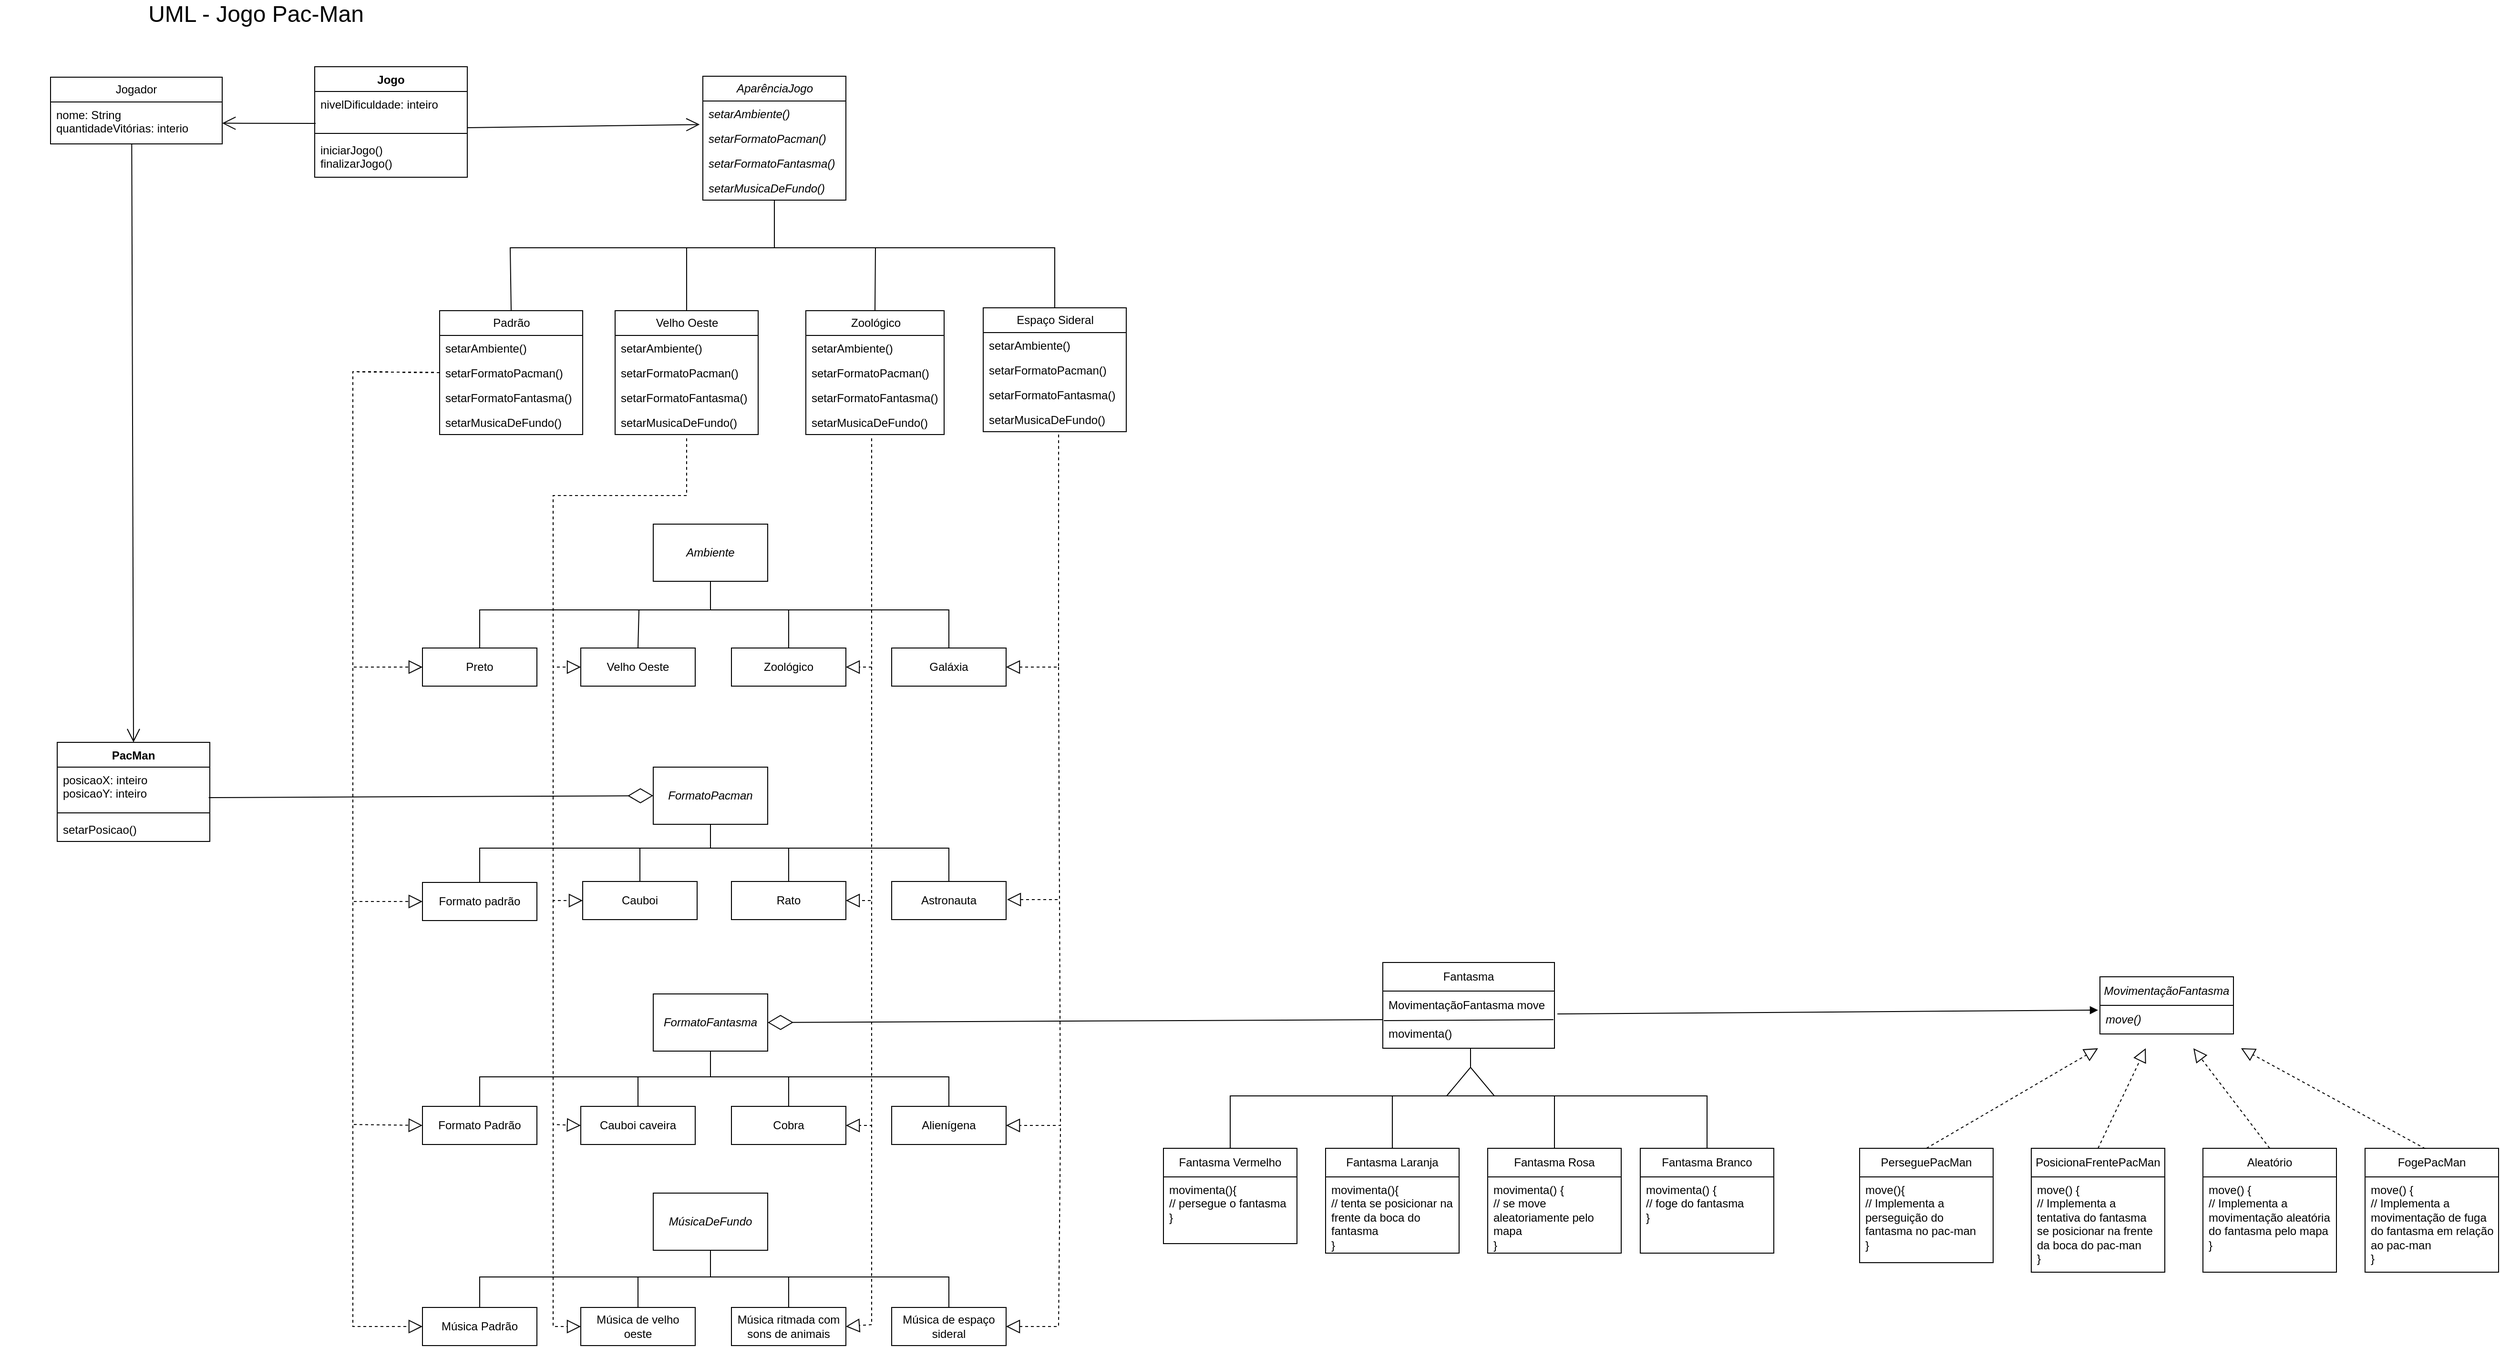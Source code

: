 <mxfile version="21.8.2" type="github">
  <diagram name="Page-1" id="leCUkOZR9ksM7nFm31TO">
    <mxGraphModel dx="4037" dy="1738" grid="1" gridSize="10" guides="1" tooltips="1" connect="1" arrows="1" fold="1" page="1" pageScale="1" pageWidth="850" pageHeight="1100" math="0" shadow="0">
      <root>
        <mxCell id="0" />
        <mxCell id="1" parent="0" />
        <mxCell id="iyJs9-_Ow2WB98Cz37nA-1" value="Fantasma" style="swimlane;fontStyle=0;childLayout=stackLayout;horizontal=1;startSize=30;horizontalStack=0;resizeParent=1;resizeParentMax=0;resizeLast=0;collapsible=1;marginBottom=0;whiteSpace=wrap;html=1;" vertex="1" parent="1">
          <mxGeometry x="1110" y="1150" width="180" height="90" as="geometry" />
        </mxCell>
        <mxCell id="iyJs9-_Ow2WB98Cz37nA-2" value="MovimentaçãoFantasma move" style="text;strokeColor=none;fillColor=none;align=left;verticalAlign=middle;spacingLeft=4;spacingRight=4;overflow=hidden;points=[[0,0.5],[1,0.5]];portConstraint=eastwest;rotatable=0;whiteSpace=wrap;html=1;" vertex="1" parent="iyJs9-_Ow2WB98Cz37nA-1">
          <mxGeometry y="30" width="180" height="30" as="geometry" />
        </mxCell>
        <mxCell id="iyJs9-_Ow2WB98Cz37nA-3" value="movimenta()" style="text;strokeColor=none;fillColor=none;align=left;verticalAlign=middle;spacingLeft=4;spacingRight=4;overflow=hidden;points=[[0,0.5],[1,0.5]];portConstraint=eastwest;rotatable=0;whiteSpace=wrap;html=1;" vertex="1" parent="iyJs9-_Ow2WB98Cz37nA-1">
          <mxGeometry y="60" width="180" height="30" as="geometry" />
        </mxCell>
        <mxCell id="iyJs9-_Ow2WB98Cz37nA-193" value="" style="endArrow=none;html=1;rounded=0;exitX=0.006;exitY=1.033;exitDx=0;exitDy=0;exitPerimeter=0;entryX=0.994;entryY=0;entryDx=0;entryDy=0;entryPerimeter=0;" edge="1" parent="iyJs9-_Ow2WB98Cz37nA-1" source="iyJs9-_Ow2WB98Cz37nA-2" target="iyJs9-_Ow2WB98Cz37nA-3">
          <mxGeometry relative="1" as="geometry">
            <mxPoint x="29" y="60" as="sourcePoint" />
            <mxPoint x="170" y="60" as="targetPoint" />
          </mxGeometry>
        </mxCell>
        <mxCell id="iyJs9-_Ow2WB98Cz37nA-5" value="Fantasma Vermelho" style="swimlane;fontStyle=0;childLayout=stackLayout;horizontal=1;startSize=30;horizontalStack=0;resizeParent=1;resizeParentMax=0;resizeLast=0;collapsible=1;marginBottom=0;whiteSpace=wrap;html=1;align=center;" vertex="1" parent="1">
          <mxGeometry x="880" y="1345" width="140" height="100" as="geometry" />
        </mxCell>
        <mxCell id="iyJs9-_Ow2WB98Cz37nA-6" value="movimenta(){&lt;br&gt;// persegue o fantasma&lt;br&gt;}" style="text;strokeColor=none;fillColor=none;align=left;verticalAlign=top;spacingLeft=4;spacingRight=4;overflow=hidden;points=[[0,0.5],[1,0.5]];portConstraint=eastwest;rotatable=0;whiteSpace=wrap;html=1;" vertex="1" parent="iyJs9-_Ow2WB98Cz37nA-5">
          <mxGeometry y="30" width="140" height="70" as="geometry" />
        </mxCell>
        <mxCell id="iyJs9-_Ow2WB98Cz37nA-9" value="Fantasma Laranja" style="swimlane;fontStyle=0;childLayout=stackLayout;horizontal=1;startSize=30;horizontalStack=0;resizeParent=1;resizeParentMax=0;resizeLast=0;collapsible=1;marginBottom=0;whiteSpace=wrap;html=1;" vertex="1" parent="1">
          <mxGeometry x="1050" y="1345" width="140" height="110" as="geometry" />
        </mxCell>
        <mxCell id="iyJs9-_Ow2WB98Cz37nA-10" value="movimenta(){&lt;br&gt;// tenta se posicionar na frente da boca do fantasma&lt;br&gt;}" style="text;strokeColor=none;fillColor=none;align=left;verticalAlign=top;spacingLeft=4;spacingRight=4;overflow=hidden;points=[[0,0.5],[1,0.5]];portConstraint=eastwest;rotatable=0;whiteSpace=wrap;html=1;" vertex="1" parent="iyJs9-_Ow2WB98Cz37nA-9">
          <mxGeometry y="30" width="140" height="80" as="geometry" />
        </mxCell>
        <mxCell id="iyJs9-_Ow2WB98Cz37nA-13" value="Fantasma Rosa" style="swimlane;fontStyle=0;childLayout=stackLayout;horizontal=1;startSize=30;horizontalStack=0;resizeParent=1;resizeParentMax=0;resizeLast=0;collapsible=1;marginBottom=0;whiteSpace=wrap;html=1;" vertex="1" parent="1">
          <mxGeometry x="1220" y="1345" width="140" height="110" as="geometry" />
        </mxCell>
        <mxCell id="iyJs9-_Ow2WB98Cz37nA-14" value="movimenta() {&lt;br&gt;// se move aleatoriamente pelo mapa&lt;br&gt;}" style="text;strokeColor=none;fillColor=none;align=left;verticalAlign=top;spacingLeft=4;spacingRight=4;overflow=hidden;points=[[0,0.5],[1,0.5]];portConstraint=eastwest;rotatable=0;whiteSpace=wrap;html=1;" vertex="1" parent="iyJs9-_Ow2WB98Cz37nA-13">
          <mxGeometry y="30" width="140" height="80" as="geometry" />
        </mxCell>
        <mxCell id="iyJs9-_Ow2WB98Cz37nA-17" value="Fantasma Branco" style="swimlane;fontStyle=0;childLayout=stackLayout;horizontal=1;startSize=30;horizontalStack=0;resizeParent=1;resizeParentMax=0;resizeLast=0;collapsible=1;marginBottom=0;whiteSpace=wrap;html=1;" vertex="1" parent="1">
          <mxGeometry x="1380" y="1345" width="140" height="110" as="geometry" />
        </mxCell>
        <mxCell id="iyJs9-_Ow2WB98Cz37nA-18" value="movimenta() {&lt;br&gt;// foge do fantasma&lt;br&gt;}" style="text;strokeColor=none;fillColor=none;align=left;verticalAlign=top;spacingLeft=4;spacingRight=4;overflow=hidden;points=[[0,0.5],[1,0.5]];portConstraint=eastwest;rotatable=0;whiteSpace=wrap;html=1;" vertex="1" parent="iyJs9-_Ow2WB98Cz37nA-17">
          <mxGeometry y="30" width="140" height="80" as="geometry" />
        </mxCell>
        <mxCell id="iyJs9-_Ow2WB98Cz37nA-21" value="&lt;i&gt;MovimentaçãoFantasma&lt;/i&gt;" style="swimlane;fontStyle=0;childLayout=stackLayout;horizontal=1;startSize=30;horizontalStack=0;resizeParent=1;resizeParentMax=0;resizeLast=0;collapsible=1;marginBottom=0;whiteSpace=wrap;html=1;" vertex="1" parent="1">
          <mxGeometry x="1862" y="1165" width="140" height="60" as="geometry" />
        </mxCell>
        <mxCell id="iyJs9-_Ow2WB98Cz37nA-22" value="&lt;i&gt;move()&lt;/i&gt;" style="text;strokeColor=none;fillColor=none;align=left;verticalAlign=middle;spacingLeft=4;spacingRight=4;overflow=hidden;points=[[0,0.5],[1,0.5]];portConstraint=eastwest;rotatable=0;whiteSpace=wrap;html=1;" vertex="1" parent="iyJs9-_Ow2WB98Cz37nA-21">
          <mxGeometry y="30" width="140" height="30" as="geometry" />
        </mxCell>
        <mxCell id="iyJs9-_Ow2WB98Cz37nA-25" value="PerseguePacMan" style="swimlane;fontStyle=0;childLayout=stackLayout;horizontal=1;startSize=30;horizontalStack=0;resizeParent=1;resizeParentMax=0;resizeLast=0;collapsible=1;marginBottom=0;whiteSpace=wrap;html=1;" vertex="1" parent="1">
          <mxGeometry x="1610" y="1345" width="140" height="120" as="geometry" />
        </mxCell>
        <mxCell id="iyJs9-_Ow2WB98Cz37nA-26" value="move(){&lt;br&gt;// Implementa a perseguição do fantasma no pac-man&lt;br&gt;}" style="text;strokeColor=none;fillColor=none;align=left;verticalAlign=top;spacingLeft=4;spacingRight=4;overflow=hidden;points=[[0,0.5],[1,0.5]];portConstraint=eastwest;rotatable=0;whiteSpace=wrap;html=1;" vertex="1" parent="iyJs9-_Ow2WB98Cz37nA-25">
          <mxGeometry y="30" width="140" height="90" as="geometry" />
        </mxCell>
        <mxCell id="iyJs9-_Ow2WB98Cz37nA-29" value="PosicionaFrentePacMan" style="swimlane;fontStyle=0;childLayout=stackLayout;horizontal=1;startSize=30;horizontalStack=0;resizeParent=1;resizeParentMax=0;resizeLast=0;collapsible=1;marginBottom=0;whiteSpace=wrap;html=1;" vertex="1" parent="1">
          <mxGeometry x="1790" y="1345" width="140" height="130" as="geometry" />
        </mxCell>
        <mxCell id="iyJs9-_Ow2WB98Cz37nA-30" value="move() {&lt;br&gt;// Implementa a tentativa do fantasma se posicionar na frente da boca do pac-man&lt;br&gt;}" style="text;strokeColor=none;fillColor=none;align=left;verticalAlign=top;spacingLeft=4;spacingRight=4;overflow=hidden;points=[[0,0.5],[1,0.5]];portConstraint=eastwest;rotatable=0;whiteSpace=wrap;html=1;" vertex="1" parent="iyJs9-_Ow2WB98Cz37nA-29">
          <mxGeometry y="30" width="140" height="100" as="geometry" />
        </mxCell>
        <mxCell id="iyJs9-_Ow2WB98Cz37nA-33" value="Aleatório" style="swimlane;fontStyle=0;childLayout=stackLayout;horizontal=1;startSize=30;horizontalStack=0;resizeParent=1;resizeParentMax=0;resizeLast=0;collapsible=1;marginBottom=0;whiteSpace=wrap;html=1;" vertex="1" parent="1">
          <mxGeometry x="1970" y="1345" width="140" height="130" as="geometry" />
        </mxCell>
        <mxCell id="iyJs9-_Ow2WB98Cz37nA-34" value="move() {&lt;br&gt;// Implementa a movimentação aleatória do fantasma pelo mapa&lt;br&gt;}" style="text;strokeColor=none;fillColor=none;align=left;verticalAlign=top;spacingLeft=4;spacingRight=4;overflow=hidden;points=[[0,0.5],[1,0.5]];portConstraint=eastwest;rotatable=0;whiteSpace=wrap;html=1;" vertex="1" parent="iyJs9-_Ow2WB98Cz37nA-33">
          <mxGeometry y="30" width="140" height="100" as="geometry" />
        </mxCell>
        <mxCell id="iyJs9-_Ow2WB98Cz37nA-37" value="FogePacMan" style="swimlane;fontStyle=0;childLayout=stackLayout;horizontal=1;startSize=30;horizontalStack=0;resizeParent=1;resizeParentMax=0;resizeLast=0;collapsible=1;marginBottom=0;whiteSpace=wrap;html=1;" vertex="1" parent="1">
          <mxGeometry x="2140" y="1345" width="140" height="130" as="geometry" />
        </mxCell>
        <mxCell id="iyJs9-_Ow2WB98Cz37nA-38" value="move() {&lt;br&gt;// Implementa a movimentação de fuga do fantasma em relação ao pac-man&lt;br&gt;}" style="text;strokeColor=none;fillColor=none;align=left;verticalAlign=top;spacingLeft=4;spacingRight=4;overflow=hidden;points=[[0,0.5],[1,0.5]];portConstraint=eastwest;rotatable=0;whiteSpace=wrap;html=1;" vertex="1" parent="iyJs9-_Ow2WB98Cz37nA-37">
          <mxGeometry y="30" width="140" height="100" as="geometry" />
        </mxCell>
        <mxCell id="iyJs9-_Ow2WB98Cz37nA-55" value="" style="html=1;verticalAlign=bottom;endArrow=block;curved=0;rounded=0;exitX=1.017;exitY=0.8;exitDx=0;exitDy=0;entryX=0;entryY=0.5;entryDx=0;entryDy=0;exitPerimeter=0;" edge="1" parent="1" source="iyJs9-_Ow2WB98Cz37nA-2">
          <mxGeometry width="80" relative="1" as="geometry">
            <mxPoint x="1260" y="1200" as="sourcePoint" />
            <mxPoint x="1860" y="1200" as="targetPoint" />
          </mxGeometry>
        </mxCell>
        <mxCell id="iyJs9-_Ow2WB98Cz37nA-85" value="&lt;i&gt;AparênciaJogo&lt;/i&gt;" style="swimlane;fontStyle=0;childLayout=stackLayout;horizontal=1;startSize=26;fillColor=none;horizontalStack=0;resizeParent=1;resizeParentMax=0;resizeLast=0;collapsible=1;marginBottom=0;html=1;" vertex="1" parent="1">
          <mxGeometry x="397" y="220" width="150" height="130" as="geometry" />
        </mxCell>
        <mxCell id="iyJs9-_Ow2WB98Cz37nA-142" value="&lt;i&gt;setarAmbiente()&lt;/i&gt;" style="text;strokeColor=none;fillColor=none;align=left;verticalAlign=top;spacingLeft=4;spacingRight=4;overflow=hidden;rotatable=0;points=[[0,0.5],[1,0.5]];portConstraint=eastwest;whiteSpace=wrap;html=1;" vertex="1" parent="iyJs9-_Ow2WB98Cz37nA-85">
          <mxGeometry y="26" width="150" height="26" as="geometry" />
        </mxCell>
        <mxCell id="iyJs9-_Ow2WB98Cz37nA-143" value="&lt;i&gt;setarFormatoPacman()&lt;/i&gt;" style="text;strokeColor=none;fillColor=none;align=left;verticalAlign=top;spacingLeft=4;spacingRight=4;overflow=hidden;rotatable=0;points=[[0,0.5],[1,0.5]];portConstraint=eastwest;whiteSpace=wrap;html=1;" vertex="1" parent="iyJs9-_Ow2WB98Cz37nA-85">
          <mxGeometry y="52" width="150" height="26" as="geometry" />
        </mxCell>
        <mxCell id="iyJs9-_Ow2WB98Cz37nA-144" value="&lt;i&gt;setarFormatoFantasma()&lt;/i&gt;" style="text;strokeColor=none;fillColor=none;align=left;verticalAlign=top;spacingLeft=4;spacingRight=4;overflow=hidden;rotatable=0;points=[[0,0.5],[1,0.5]];portConstraint=eastwest;whiteSpace=wrap;html=1;" vertex="1" parent="iyJs9-_Ow2WB98Cz37nA-85">
          <mxGeometry y="78" width="150" height="26" as="geometry" />
        </mxCell>
        <mxCell id="iyJs9-_Ow2WB98Cz37nA-145" value="&lt;i&gt;setarMusicaDeFundo()&lt;/i&gt;" style="text;strokeColor=none;fillColor=none;align=left;verticalAlign=top;spacingLeft=4;spacingRight=4;overflow=hidden;rotatable=0;points=[[0,0.5],[1,0.5]];portConstraint=eastwest;whiteSpace=wrap;html=1;" vertex="1" parent="iyJs9-_Ow2WB98Cz37nA-85">
          <mxGeometry y="104" width="150" height="26" as="geometry" />
        </mxCell>
        <mxCell id="iyJs9-_Ow2WB98Cz37nA-89" value="Velho Oeste" style="swimlane;fontStyle=0;childLayout=stackLayout;horizontal=1;startSize=26;fillColor=none;horizontalStack=0;resizeParent=1;resizeParentMax=0;resizeLast=0;collapsible=1;marginBottom=0;html=1;" vertex="1" parent="1">
          <mxGeometry x="305" y="466" width="150" height="130" as="geometry" />
        </mxCell>
        <mxCell id="iyJs9-_Ow2WB98Cz37nA-130" value="setarAmbiente()" style="text;strokeColor=none;fillColor=none;align=left;verticalAlign=top;spacingLeft=4;spacingRight=4;overflow=hidden;rotatable=0;points=[[0,0.5],[1,0.5]];portConstraint=eastwest;whiteSpace=wrap;html=1;" vertex="1" parent="iyJs9-_Ow2WB98Cz37nA-89">
          <mxGeometry y="26" width="150" height="26" as="geometry" />
        </mxCell>
        <mxCell id="iyJs9-_Ow2WB98Cz37nA-131" value="setarFormatoPacman()" style="text;strokeColor=none;fillColor=none;align=left;verticalAlign=top;spacingLeft=4;spacingRight=4;overflow=hidden;rotatable=0;points=[[0,0.5],[1,0.5]];portConstraint=eastwest;whiteSpace=wrap;html=1;" vertex="1" parent="iyJs9-_Ow2WB98Cz37nA-89">
          <mxGeometry y="52" width="150" height="26" as="geometry" />
        </mxCell>
        <mxCell id="iyJs9-_Ow2WB98Cz37nA-132" value="setarFormatoFantasma()" style="text;strokeColor=none;fillColor=none;align=left;verticalAlign=top;spacingLeft=4;spacingRight=4;overflow=hidden;rotatable=0;points=[[0,0.5],[1,0.5]];portConstraint=eastwest;whiteSpace=wrap;html=1;" vertex="1" parent="iyJs9-_Ow2WB98Cz37nA-89">
          <mxGeometry y="78" width="150" height="26" as="geometry" />
        </mxCell>
        <mxCell id="iyJs9-_Ow2WB98Cz37nA-133" value="setarMusicaDeFundo()" style="text;strokeColor=none;fillColor=none;align=left;verticalAlign=top;spacingLeft=4;spacingRight=4;overflow=hidden;rotatable=0;points=[[0,0.5],[1,0.5]];portConstraint=eastwest;whiteSpace=wrap;html=1;" vertex="1" parent="iyJs9-_Ow2WB98Cz37nA-89">
          <mxGeometry y="104" width="150" height="26" as="geometry" />
        </mxCell>
        <mxCell id="iyJs9-_Ow2WB98Cz37nA-93" value="Zoológico" style="swimlane;fontStyle=0;childLayout=stackLayout;horizontal=1;startSize=26;fillColor=none;horizontalStack=0;resizeParent=1;resizeParentMax=0;resizeLast=0;collapsible=1;marginBottom=0;html=1;" vertex="1" parent="1">
          <mxGeometry x="505" y="466" width="145" height="130" as="geometry" />
        </mxCell>
        <mxCell id="iyJs9-_Ow2WB98Cz37nA-134" value="setarAmbiente()" style="text;strokeColor=none;fillColor=none;align=left;verticalAlign=top;spacingLeft=4;spacingRight=4;overflow=hidden;rotatable=0;points=[[0,0.5],[1,0.5]];portConstraint=eastwest;whiteSpace=wrap;html=1;" vertex="1" parent="iyJs9-_Ow2WB98Cz37nA-93">
          <mxGeometry y="26" width="145" height="26" as="geometry" />
        </mxCell>
        <mxCell id="iyJs9-_Ow2WB98Cz37nA-135" value="setarFormatoPacman()" style="text;strokeColor=none;fillColor=none;align=left;verticalAlign=top;spacingLeft=4;spacingRight=4;overflow=hidden;rotatable=0;points=[[0,0.5],[1,0.5]];portConstraint=eastwest;whiteSpace=wrap;html=1;" vertex="1" parent="iyJs9-_Ow2WB98Cz37nA-93">
          <mxGeometry y="52" width="145" height="26" as="geometry" />
        </mxCell>
        <mxCell id="iyJs9-_Ow2WB98Cz37nA-136" value="setarFormatoFantasma()" style="text;strokeColor=none;fillColor=none;align=left;verticalAlign=top;spacingLeft=4;spacingRight=4;overflow=hidden;rotatable=0;points=[[0,0.5],[1,0.5]];portConstraint=eastwest;whiteSpace=wrap;html=1;" vertex="1" parent="iyJs9-_Ow2WB98Cz37nA-93">
          <mxGeometry y="78" width="145" height="26" as="geometry" />
        </mxCell>
        <mxCell id="iyJs9-_Ow2WB98Cz37nA-137" value="setarMusicaDeFundo()" style="text;strokeColor=none;fillColor=none;align=left;verticalAlign=top;spacingLeft=4;spacingRight=4;overflow=hidden;rotatable=0;points=[[0,0.5],[1,0.5]];portConstraint=eastwest;whiteSpace=wrap;html=1;" vertex="1" parent="iyJs9-_Ow2WB98Cz37nA-93">
          <mxGeometry y="104" width="145" height="26" as="geometry" />
        </mxCell>
        <mxCell id="iyJs9-_Ow2WB98Cz37nA-97" value="Espaço Sideral" style="swimlane;fontStyle=0;childLayout=stackLayout;horizontal=1;startSize=26;fillColor=none;horizontalStack=0;resizeParent=1;resizeParentMax=0;resizeLast=0;collapsible=1;marginBottom=0;html=1;" vertex="1" parent="1">
          <mxGeometry x="691" y="463" width="150" height="130" as="geometry" />
        </mxCell>
        <mxCell id="iyJs9-_Ow2WB98Cz37nA-138" value="setarAmbiente()" style="text;strokeColor=none;fillColor=none;align=left;verticalAlign=top;spacingLeft=4;spacingRight=4;overflow=hidden;rotatable=0;points=[[0,0.5],[1,0.5]];portConstraint=eastwest;whiteSpace=wrap;html=1;" vertex="1" parent="iyJs9-_Ow2WB98Cz37nA-97">
          <mxGeometry y="26" width="150" height="26" as="geometry" />
        </mxCell>
        <mxCell id="iyJs9-_Ow2WB98Cz37nA-139" value="setarFormatoPacman()" style="text;strokeColor=none;fillColor=none;align=left;verticalAlign=top;spacingLeft=4;spacingRight=4;overflow=hidden;rotatable=0;points=[[0,0.5],[1,0.5]];portConstraint=eastwest;whiteSpace=wrap;html=1;" vertex="1" parent="iyJs9-_Ow2WB98Cz37nA-97">
          <mxGeometry y="52" width="150" height="26" as="geometry" />
        </mxCell>
        <mxCell id="iyJs9-_Ow2WB98Cz37nA-140" value="setarFormatoFantasma()" style="text;strokeColor=none;fillColor=none;align=left;verticalAlign=top;spacingLeft=4;spacingRight=4;overflow=hidden;rotatable=0;points=[[0,0.5],[1,0.5]];portConstraint=eastwest;whiteSpace=wrap;html=1;" vertex="1" parent="iyJs9-_Ow2WB98Cz37nA-97">
          <mxGeometry y="78" width="150" height="26" as="geometry" />
        </mxCell>
        <mxCell id="iyJs9-_Ow2WB98Cz37nA-141" value="setarMusicaDeFundo()" style="text;strokeColor=none;fillColor=none;align=left;verticalAlign=top;spacingLeft=4;spacingRight=4;overflow=hidden;rotatable=0;points=[[0,0.5],[1,0.5]];portConstraint=eastwest;whiteSpace=wrap;html=1;" vertex="1" parent="iyJs9-_Ow2WB98Cz37nA-97">
          <mxGeometry y="104" width="150" height="26" as="geometry" />
        </mxCell>
        <UserObject label="&lt;i&gt;Ambiente&lt;/i&gt;" treeRoot="1" id="iyJs9-_Ow2WB98Cz37nA-105">
          <mxCell style="whiteSpace=wrap;html=1;align=center;treeFolding=1;treeMoving=1;newEdgeStyle={&quot;edgeStyle&quot;:&quot;elbowEdgeStyle&quot;,&quot;startArrow&quot;:&quot;none&quot;,&quot;endArrow&quot;:&quot;none&quot;};" vertex="1" parent="1">
            <mxGeometry x="345" y="690" width="120" height="60" as="geometry" />
          </mxCell>
        </UserObject>
        <UserObject label="&lt;i&gt;FormatoPacman&lt;/i&gt;" treeRoot="1" id="iyJs9-_Ow2WB98Cz37nA-106">
          <mxCell style="whiteSpace=wrap;html=1;align=center;treeFolding=1;treeMoving=1;newEdgeStyle={&quot;edgeStyle&quot;:&quot;elbowEdgeStyle&quot;,&quot;startArrow&quot;:&quot;none&quot;,&quot;endArrow&quot;:&quot;none&quot;};" vertex="1" parent="1">
            <mxGeometry x="345" y="945" width="120" height="60" as="geometry" />
          </mxCell>
        </UserObject>
        <UserObject label="&lt;i&gt;MúsicaDeFundo&lt;/i&gt;" treeRoot="1" id="iyJs9-_Ow2WB98Cz37nA-107">
          <mxCell style="whiteSpace=wrap;html=1;align=center;treeFolding=1;treeMoving=1;newEdgeStyle={&quot;edgeStyle&quot;:&quot;elbowEdgeStyle&quot;,&quot;startArrow&quot;:&quot;none&quot;,&quot;endArrow&quot;:&quot;none&quot;};" vertex="1" parent="1">
            <mxGeometry x="345" y="1392" width="120" height="60" as="geometry" />
          </mxCell>
        </UserObject>
        <UserObject label="&lt;i&gt;FormatoFantasma&lt;/i&gt;" treeRoot="1" id="iyJs9-_Ow2WB98Cz37nA-108">
          <mxCell style="whiteSpace=wrap;html=1;align=center;treeFolding=1;treeMoving=1;newEdgeStyle={&quot;edgeStyle&quot;:&quot;elbowEdgeStyle&quot;,&quot;startArrow&quot;:&quot;none&quot;,&quot;endArrow&quot;:&quot;none&quot;};" vertex="1" parent="1">
            <mxGeometry x="345" y="1183" width="120" height="60" as="geometry" />
          </mxCell>
        </UserObject>
        <mxCell id="iyJs9-_Ow2WB98Cz37nA-109" value="Padrão" style="swimlane;fontStyle=0;childLayout=stackLayout;horizontal=1;startSize=26;fillColor=none;horizontalStack=0;resizeParent=1;resizeParentMax=0;resizeLast=0;collapsible=1;marginBottom=0;html=1;" vertex="1" parent="1">
          <mxGeometry x="121" y="466" width="150" height="130" as="geometry" />
        </mxCell>
        <mxCell id="iyJs9-_Ow2WB98Cz37nA-110" value="setarAmbiente()" style="text;strokeColor=none;fillColor=none;align=left;verticalAlign=top;spacingLeft=4;spacingRight=4;overflow=hidden;rotatable=0;points=[[0,0.5],[1,0.5]];portConstraint=eastwest;whiteSpace=wrap;html=1;" vertex="1" parent="iyJs9-_Ow2WB98Cz37nA-109">
          <mxGeometry y="26" width="150" height="26" as="geometry" />
        </mxCell>
        <mxCell id="iyJs9-_Ow2WB98Cz37nA-111" value="setarFormatoPacman()" style="text;strokeColor=none;fillColor=none;align=left;verticalAlign=top;spacingLeft=4;spacingRight=4;overflow=hidden;rotatable=0;points=[[0,0.5],[1,0.5]];portConstraint=eastwest;whiteSpace=wrap;html=1;" vertex="1" parent="iyJs9-_Ow2WB98Cz37nA-109">
          <mxGeometry y="52" width="150" height="26" as="geometry" />
        </mxCell>
        <mxCell id="iyJs9-_Ow2WB98Cz37nA-112" value="setarFormatoFantasma()" style="text;strokeColor=none;fillColor=none;align=left;verticalAlign=top;spacingLeft=4;spacingRight=4;overflow=hidden;rotatable=0;points=[[0,0.5],[1,0.5]];portConstraint=eastwest;whiteSpace=wrap;html=1;" vertex="1" parent="iyJs9-_Ow2WB98Cz37nA-109">
          <mxGeometry y="78" width="150" height="26" as="geometry" />
        </mxCell>
        <mxCell id="iyJs9-_Ow2WB98Cz37nA-129" value="setarMusicaDeFundo()" style="text;strokeColor=none;fillColor=none;align=left;verticalAlign=top;spacingLeft=4;spacingRight=4;overflow=hidden;rotatable=0;points=[[0,0.5],[1,0.5]];portConstraint=eastwest;whiteSpace=wrap;html=1;" vertex="1" parent="iyJs9-_Ow2WB98Cz37nA-109">
          <mxGeometry y="104" width="150" height="26" as="geometry" />
        </mxCell>
        <UserObject label="Preto" treeRoot="1" id="iyJs9-_Ow2WB98Cz37nA-113">
          <mxCell style="whiteSpace=wrap;html=1;align=center;treeFolding=1;treeMoving=1;newEdgeStyle={&quot;edgeStyle&quot;:&quot;elbowEdgeStyle&quot;,&quot;startArrow&quot;:&quot;none&quot;,&quot;endArrow&quot;:&quot;none&quot;};" vertex="1" parent="1">
            <mxGeometry x="103" y="820" width="120" height="40" as="geometry" />
          </mxCell>
        </UserObject>
        <UserObject label="Velho Oeste" treeRoot="1" id="iyJs9-_Ow2WB98Cz37nA-114">
          <mxCell style="whiteSpace=wrap;html=1;align=center;treeFolding=1;treeMoving=1;newEdgeStyle={&quot;edgeStyle&quot;:&quot;elbowEdgeStyle&quot;,&quot;startArrow&quot;:&quot;none&quot;,&quot;endArrow&quot;:&quot;none&quot;};" vertex="1" parent="1">
            <mxGeometry x="269" y="820" width="120" height="40" as="geometry" />
          </mxCell>
        </UserObject>
        <UserObject label="Zoológico" treeRoot="1" id="iyJs9-_Ow2WB98Cz37nA-115">
          <mxCell style="whiteSpace=wrap;html=1;align=center;treeFolding=1;treeMoving=1;newEdgeStyle={&quot;edgeStyle&quot;:&quot;elbowEdgeStyle&quot;,&quot;startArrow&quot;:&quot;none&quot;,&quot;endArrow&quot;:&quot;none&quot;};" vertex="1" parent="1">
            <mxGeometry x="427" y="820" width="120" height="40" as="geometry" />
          </mxCell>
        </UserObject>
        <UserObject label="Galáxia" treeRoot="1" id="iyJs9-_Ow2WB98Cz37nA-116">
          <mxCell style="whiteSpace=wrap;html=1;align=center;treeFolding=1;treeMoving=1;newEdgeStyle={&quot;edgeStyle&quot;:&quot;elbowEdgeStyle&quot;,&quot;startArrow&quot;:&quot;none&quot;,&quot;endArrow&quot;:&quot;none&quot;};" vertex="1" parent="1">
            <mxGeometry x="595" y="820" width="120" height="40" as="geometry" />
          </mxCell>
        </UserObject>
        <UserObject label="Formato padrão" treeRoot="1" id="iyJs9-_Ow2WB98Cz37nA-117">
          <mxCell style="whiteSpace=wrap;html=1;align=center;treeFolding=1;treeMoving=1;newEdgeStyle={&quot;edgeStyle&quot;:&quot;elbowEdgeStyle&quot;,&quot;startArrow&quot;:&quot;none&quot;,&quot;endArrow&quot;:&quot;none&quot;};" vertex="1" parent="1">
            <mxGeometry x="103" y="1066" width="120" height="40" as="geometry" />
          </mxCell>
        </UserObject>
        <UserObject label="Cauboi" treeRoot="1" id="iyJs9-_Ow2WB98Cz37nA-118">
          <mxCell style="whiteSpace=wrap;html=1;align=center;treeFolding=1;treeMoving=1;newEdgeStyle={&quot;edgeStyle&quot;:&quot;elbowEdgeStyle&quot;,&quot;startArrow&quot;:&quot;none&quot;,&quot;endArrow&quot;:&quot;none&quot;};" vertex="1" parent="1">
            <mxGeometry x="271" y="1065" width="120" height="40" as="geometry" />
          </mxCell>
        </UserObject>
        <UserObject label="Rato" treeRoot="1" id="iyJs9-_Ow2WB98Cz37nA-119">
          <mxCell style="whiteSpace=wrap;html=1;align=center;treeFolding=1;treeMoving=1;newEdgeStyle={&quot;edgeStyle&quot;:&quot;elbowEdgeStyle&quot;,&quot;startArrow&quot;:&quot;none&quot;,&quot;endArrow&quot;:&quot;none&quot;};" vertex="1" parent="1">
            <mxGeometry x="427" y="1065" width="120" height="40" as="geometry" />
          </mxCell>
        </UserObject>
        <UserObject label="Astronauta" treeRoot="1" id="iyJs9-_Ow2WB98Cz37nA-120">
          <mxCell style="whiteSpace=wrap;html=1;align=center;treeFolding=1;treeMoving=1;newEdgeStyle={&quot;edgeStyle&quot;:&quot;elbowEdgeStyle&quot;,&quot;startArrow&quot;:&quot;none&quot;,&quot;endArrow&quot;:&quot;none&quot;};" vertex="1" parent="1">
            <mxGeometry x="595" y="1065" width="120" height="40" as="geometry" />
          </mxCell>
        </UserObject>
        <UserObject label="Formato Padrão" treeRoot="1" id="iyJs9-_Ow2WB98Cz37nA-121">
          <mxCell style="whiteSpace=wrap;html=1;align=center;treeFolding=1;treeMoving=1;newEdgeStyle={&quot;edgeStyle&quot;:&quot;elbowEdgeStyle&quot;,&quot;startArrow&quot;:&quot;none&quot;,&quot;endArrow&quot;:&quot;none&quot;};" vertex="1" parent="1">
            <mxGeometry x="103" y="1301" width="120" height="40" as="geometry" />
          </mxCell>
        </UserObject>
        <UserObject label="Cauboi caveira" treeRoot="1" id="iyJs9-_Ow2WB98Cz37nA-122">
          <mxCell style="whiteSpace=wrap;html=1;align=center;treeFolding=1;treeMoving=1;newEdgeStyle={&quot;edgeStyle&quot;:&quot;elbowEdgeStyle&quot;,&quot;startArrow&quot;:&quot;none&quot;,&quot;endArrow&quot;:&quot;none&quot;};" vertex="1" parent="1">
            <mxGeometry x="269" y="1301" width="120" height="40" as="geometry" />
          </mxCell>
        </UserObject>
        <UserObject label="Cobra" treeRoot="1" id="iyJs9-_Ow2WB98Cz37nA-123">
          <mxCell style="whiteSpace=wrap;html=1;align=center;treeFolding=1;treeMoving=1;newEdgeStyle={&quot;edgeStyle&quot;:&quot;elbowEdgeStyle&quot;,&quot;startArrow&quot;:&quot;none&quot;,&quot;endArrow&quot;:&quot;none&quot;};" vertex="1" parent="1">
            <mxGeometry x="427" y="1301" width="120" height="40" as="geometry" />
          </mxCell>
        </UserObject>
        <UserObject label="Alienígena" treeRoot="1" id="iyJs9-_Ow2WB98Cz37nA-124">
          <mxCell style="whiteSpace=wrap;html=1;align=center;treeFolding=1;treeMoving=1;newEdgeStyle={&quot;edgeStyle&quot;:&quot;elbowEdgeStyle&quot;,&quot;startArrow&quot;:&quot;none&quot;,&quot;endArrow&quot;:&quot;none&quot;};" vertex="1" parent="1">
            <mxGeometry x="595" y="1301" width="120" height="40" as="geometry" />
          </mxCell>
        </UserObject>
        <UserObject label="Música Padrão" treeRoot="1" id="iyJs9-_Ow2WB98Cz37nA-125">
          <mxCell style="whiteSpace=wrap;html=1;align=center;treeFolding=1;treeMoving=1;newEdgeStyle={&quot;edgeStyle&quot;:&quot;elbowEdgeStyle&quot;,&quot;startArrow&quot;:&quot;none&quot;,&quot;endArrow&quot;:&quot;none&quot;};" vertex="1" parent="1">
            <mxGeometry x="103" y="1512" width="120" height="40" as="geometry" />
          </mxCell>
        </UserObject>
        <UserObject label="Música de velho oeste" treeRoot="1" id="iyJs9-_Ow2WB98Cz37nA-126">
          <mxCell style="whiteSpace=wrap;html=1;align=center;treeFolding=1;treeMoving=1;newEdgeStyle={&quot;edgeStyle&quot;:&quot;elbowEdgeStyle&quot;,&quot;startArrow&quot;:&quot;none&quot;,&quot;endArrow&quot;:&quot;none&quot;};" vertex="1" parent="1">
            <mxGeometry x="269" y="1512" width="120" height="40" as="geometry" />
          </mxCell>
        </UserObject>
        <UserObject label="Música ritmada com sons de animais" treeRoot="1" id="iyJs9-_Ow2WB98Cz37nA-127">
          <mxCell style="whiteSpace=wrap;html=1;align=center;treeFolding=1;treeMoving=1;newEdgeStyle={&quot;edgeStyle&quot;:&quot;elbowEdgeStyle&quot;,&quot;startArrow&quot;:&quot;none&quot;,&quot;endArrow&quot;:&quot;none&quot;};" vertex="1" parent="1">
            <mxGeometry x="427" y="1512" width="120" height="40" as="geometry" />
          </mxCell>
        </UserObject>
        <UserObject label="Música de espaço sideral" treeRoot="1" id="iyJs9-_Ow2WB98Cz37nA-128">
          <mxCell style="whiteSpace=wrap;html=1;align=center;treeFolding=1;treeMoving=1;newEdgeStyle={&quot;edgeStyle&quot;:&quot;elbowEdgeStyle&quot;,&quot;startArrow&quot;:&quot;none&quot;,&quot;endArrow&quot;:&quot;none&quot;};" vertex="1" parent="1">
            <mxGeometry x="595" y="1512" width="120" height="40" as="geometry" />
          </mxCell>
        </UserObject>
        <mxCell id="iyJs9-_Ow2WB98Cz37nA-149" value="" style="endArrow=none;html=1;rounded=0;exitX=0.5;exitY=0;exitDx=0;exitDy=0;" edge="1" parent="1" source="iyJs9-_Ow2WB98Cz37nA-109">
          <mxGeometry width="50" height="50" relative="1" as="geometry">
            <mxPoint x="610" y="520" as="sourcePoint" />
            <mxPoint x="472" y="350" as="targetPoint" />
            <Array as="points">
              <mxPoint x="195" y="400" />
              <mxPoint x="472" y="400" />
            </Array>
          </mxGeometry>
        </mxCell>
        <mxCell id="iyJs9-_Ow2WB98Cz37nA-150" value="" style="endArrow=none;html=1;rounded=0;exitX=0.5;exitY=0;exitDx=0;exitDy=0;" edge="1" parent="1" source="iyJs9-_Ow2WB98Cz37nA-89">
          <mxGeometry width="50" height="50" relative="1" as="geometry">
            <mxPoint x="610" y="520" as="sourcePoint" />
            <mxPoint x="380" y="400" as="targetPoint" />
          </mxGeometry>
        </mxCell>
        <mxCell id="iyJs9-_Ow2WB98Cz37nA-151" value="" style="endArrow=none;html=1;rounded=0;entryX=0.5;entryY=0;entryDx=0;entryDy=0;" edge="1" parent="1" target="iyJs9-_Ow2WB98Cz37nA-93">
          <mxGeometry width="50" height="50" relative="1" as="geometry">
            <mxPoint x="470" y="400" as="sourcePoint" />
            <mxPoint x="660" y="470" as="targetPoint" />
            <Array as="points">
              <mxPoint x="578" y="400" />
            </Array>
          </mxGeometry>
        </mxCell>
        <mxCell id="iyJs9-_Ow2WB98Cz37nA-152" value="" style="endArrow=none;html=1;rounded=0;entryX=0.5;entryY=0;entryDx=0;entryDy=0;" edge="1" parent="1" target="iyJs9-_Ow2WB98Cz37nA-97">
          <mxGeometry width="50" height="50" relative="1" as="geometry">
            <mxPoint x="558" y="400" as="sourcePoint" />
            <mxPoint x="668" y="470" as="targetPoint" />
            <Array as="points">
              <mxPoint x="766" y="400" />
            </Array>
          </mxGeometry>
        </mxCell>
        <mxCell id="iyJs9-_Ow2WB98Cz37nA-155" value="" style="endArrow=block;dashed=1;endFill=0;endSize=12;html=1;rounded=0;exitX=0;exitY=0.5;exitDx=0;exitDy=0;entryX=0;entryY=0.5;entryDx=0;entryDy=0;" edge="1" parent="1" source="iyJs9-_Ow2WB98Cz37nA-111" target="iyJs9-_Ow2WB98Cz37nA-113">
          <mxGeometry width="160" relative="1" as="geometry">
            <mxPoint x="80" y="580" as="sourcePoint" />
            <mxPoint x="30" y="850" as="targetPoint" />
            <Array as="points">
              <mxPoint x="30" y="530" />
              <mxPoint x="30" y="840" />
            </Array>
          </mxGeometry>
        </mxCell>
        <mxCell id="iyJs9-_Ow2WB98Cz37nA-156" value="" style="endArrow=block;dashed=1;endFill=0;endSize=12;html=1;rounded=0;exitX=0;exitY=0.5;exitDx=0;exitDy=0;entryX=0;entryY=0.5;entryDx=0;entryDy=0;" edge="1" parent="1" target="iyJs9-_Ow2WB98Cz37nA-117">
          <mxGeometry width="160" relative="1" as="geometry">
            <mxPoint x="121" y="531" as="sourcePoint" />
            <mxPoint x="110" y="840" as="targetPoint" />
            <Array as="points">
              <mxPoint x="30" y="530" />
              <mxPoint x="30" y="1086" />
            </Array>
          </mxGeometry>
        </mxCell>
        <mxCell id="iyJs9-_Ow2WB98Cz37nA-157" value="" style="endArrow=block;dashed=1;endFill=0;endSize=12;html=1;rounded=0;exitX=0;exitY=0.5;exitDx=0;exitDy=0;entryX=0;entryY=0.5;entryDx=0;entryDy=0;" edge="1" parent="1" target="iyJs9-_Ow2WB98Cz37nA-121">
          <mxGeometry width="160" relative="1" as="geometry">
            <mxPoint x="121" y="531" as="sourcePoint" />
            <mxPoint x="90" y="1160" as="targetPoint" />
            <Array as="points">
              <mxPoint x="30" y="530" />
              <mxPoint x="30" y="1320" />
            </Array>
          </mxGeometry>
        </mxCell>
        <mxCell id="iyJs9-_Ow2WB98Cz37nA-158" value="" style="endArrow=block;dashed=1;endFill=0;endSize=12;html=1;rounded=0;exitX=0;exitY=0.5;exitDx=0;exitDy=0;entryX=0;entryY=0.5;entryDx=0;entryDy=0;" edge="1" parent="1" target="iyJs9-_Ow2WB98Cz37nA-125">
          <mxGeometry width="160" relative="1" as="geometry">
            <mxPoint x="121" y="531" as="sourcePoint" />
            <mxPoint x="121" y="1150" as="targetPoint" />
            <Array as="points">
              <mxPoint x="30" y="530" />
              <mxPoint x="30" y="840" />
              <mxPoint x="30" y="1532" />
            </Array>
          </mxGeometry>
        </mxCell>
        <mxCell id="iyJs9-_Ow2WB98Cz37nA-159" value="" style="endArrow=block;dashed=1;endFill=0;endSize=12;html=1;rounded=0;entryX=0;entryY=0.5;entryDx=0;entryDy=0;" edge="1" parent="1" target="iyJs9-_Ow2WB98Cz37nA-114">
          <mxGeometry width="160" relative="1" as="geometry">
            <mxPoint x="380" y="600" as="sourcePoint" />
            <mxPoint x="120" y="850" as="targetPoint" />
            <Array as="points">
              <mxPoint x="380" y="660" />
              <mxPoint x="240" y="660" />
              <mxPoint x="240" y="840" />
            </Array>
          </mxGeometry>
        </mxCell>
        <mxCell id="iyJs9-_Ow2WB98Cz37nA-160" value="" style="endArrow=block;dashed=1;endFill=0;endSize=12;html=1;rounded=0;exitX=0.5;exitY=1.154;exitDx=0;exitDy=0;entryX=0;entryY=0.5;entryDx=0;entryDy=0;exitPerimeter=0;" edge="1" parent="1" target="iyJs9-_Ow2WB98Cz37nA-118">
          <mxGeometry width="160" relative="1" as="geometry">
            <mxPoint x="380" y="600" as="sourcePoint" />
            <mxPoint x="269" y="840" as="targetPoint" />
            <Array as="points">
              <mxPoint x="380" y="660" />
              <mxPoint x="240" y="660" />
              <mxPoint x="240" y="840" />
              <mxPoint x="240" y="1085" />
            </Array>
          </mxGeometry>
        </mxCell>
        <mxCell id="iyJs9-_Ow2WB98Cz37nA-161" value="" style="endArrow=block;dashed=1;endFill=0;endSize=12;html=1;rounded=0;exitX=0.5;exitY=1.154;exitDx=0;exitDy=0;exitPerimeter=0;entryX=0;entryY=0.5;entryDx=0;entryDy=0;" edge="1" parent="1" target="iyJs9-_Ow2WB98Cz37nA-122">
          <mxGeometry width="160" relative="1" as="geometry">
            <mxPoint x="380" y="600" as="sourcePoint" />
            <mxPoint x="270" y="1200" as="targetPoint" />
            <Array as="points">
              <mxPoint x="380" y="660" />
              <mxPoint x="240" y="660" />
              <mxPoint x="240" y="840" />
              <mxPoint x="240" y="1320" />
            </Array>
          </mxGeometry>
        </mxCell>
        <mxCell id="iyJs9-_Ow2WB98Cz37nA-162" value="" style="endArrow=block;dashed=1;endFill=0;endSize=12;html=1;rounded=0;exitX=0.5;exitY=1.154;exitDx=0;exitDy=0;exitPerimeter=0;entryX=0;entryY=0.5;entryDx=0;entryDy=0;" edge="1" parent="1" target="iyJs9-_Ow2WB98Cz37nA-126">
          <mxGeometry width="160" relative="1" as="geometry">
            <mxPoint x="380" y="600" as="sourcePoint" />
            <mxPoint x="290" y="1190" as="targetPoint" />
            <Array as="points">
              <mxPoint x="380" y="660" />
              <mxPoint x="240" y="660" />
              <mxPoint x="240" y="840" />
              <mxPoint x="240" y="1532" />
            </Array>
          </mxGeometry>
        </mxCell>
        <mxCell id="iyJs9-_Ow2WB98Cz37nA-163" value="" style="endArrow=none;html=1;rounded=0;exitX=0.5;exitY=0;exitDx=0;exitDy=0;entryX=0.5;entryY=1;entryDx=0;entryDy=0;" edge="1" parent="1" source="iyJs9-_Ow2WB98Cz37nA-113" target="iyJs9-_Ow2WB98Cz37nA-105">
          <mxGeometry width="50" height="50" relative="1" as="geometry">
            <mxPoint x="150" y="820" as="sourcePoint" />
            <mxPoint x="200" y="770" as="targetPoint" />
            <Array as="points">
              <mxPoint x="163" y="780" />
              <mxPoint x="405" y="780" />
            </Array>
          </mxGeometry>
        </mxCell>
        <mxCell id="iyJs9-_Ow2WB98Cz37nA-165" value="" style="endArrow=none;html=1;rounded=0;exitX=0.5;exitY=0;exitDx=0;exitDy=0;" edge="1" parent="1" source="iyJs9-_Ow2WB98Cz37nA-114">
          <mxGeometry width="50" height="50" relative="1" as="geometry">
            <mxPoint x="550" y="810" as="sourcePoint" />
            <mxPoint x="330" y="780" as="targetPoint" />
          </mxGeometry>
        </mxCell>
        <mxCell id="iyJs9-_Ow2WB98Cz37nA-167" value="" style="endArrow=none;html=1;rounded=0;exitX=0.5;exitY=0;exitDx=0;exitDy=0;" edge="1" parent="1" source="iyJs9-_Ow2WB98Cz37nA-115">
          <mxGeometry width="50" height="50" relative="1" as="geometry">
            <mxPoint x="520" y="780" as="sourcePoint" />
            <mxPoint x="400" y="780" as="targetPoint" />
            <Array as="points">
              <mxPoint x="487" y="780" />
            </Array>
          </mxGeometry>
        </mxCell>
        <mxCell id="iyJs9-_Ow2WB98Cz37nA-168" value="" style="endArrow=none;html=1;rounded=0;exitX=0.5;exitY=0;exitDx=0;exitDy=0;" edge="1" parent="1" source="iyJs9-_Ow2WB98Cz37nA-116">
          <mxGeometry width="50" height="50" relative="1" as="geometry">
            <mxPoint x="520" y="800" as="sourcePoint" />
            <mxPoint x="480" y="780" as="targetPoint" />
            <Array as="points">
              <mxPoint x="655" y="780" />
            </Array>
          </mxGeometry>
        </mxCell>
        <mxCell id="iyJs9-_Ow2WB98Cz37nA-169" value="" style="endArrow=none;html=1;rounded=0;exitX=0.5;exitY=0;exitDx=0;exitDy=0;entryX=0.5;entryY=1;entryDx=0;entryDy=0;" edge="1" parent="1" source="iyJs9-_Ow2WB98Cz37nA-117" target="iyJs9-_Ow2WB98Cz37nA-106">
          <mxGeometry width="50" height="50" relative="1" as="geometry">
            <mxPoint x="160" y="1030" as="sourcePoint" />
            <mxPoint x="210" y="980" as="targetPoint" />
            <Array as="points">
              <mxPoint x="163" y="1030" />
              <mxPoint x="405" y="1030" />
            </Array>
          </mxGeometry>
        </mxCell>
        <mxCell id="iyJs9-_Ow2WB98Cz37nA-170" value="" style="endArrow=none;html=1;rounded=0;exitX=0.5;exitY=0;exitDx=0;exitDy=0;" edge="1" parent="1" source="iyJs9-_Ow2WB98Cz37nA-118">
          <mxGeometry width="50" height="50" relative="1" as="geometry">
            <mxPoint x="350" y="1190" as="sourcePoint" />
            <mxPoint x="331" y="1030" as="targetPoint" />
          </mxGeometry>
        </mxCell>
        <mxCell id="iyJs9-_Ow2WB98Cz37nA-171" value="" style="endArrow=none;html=1;rounded=0;exitX=0.5;exitY=0;exitDx=0;exitDy=0;" edge="1" parent="1" source="iyJs9-_Ow2WB98Cz37nA-119">
          <mxGeometry width="50" height="50" relative="1" as="geometry">
            <mxPoint x="630" y="1040" as="sourcePoint" />
            <mxPoint x="400" y="1030" as="targetPoint" />
            <Array as="points">
              <mxPoint x="487" y="1030" />
            </Array>
          </mxGeometry>
        </mxCell>
        <mxCell id="iyJs9-_Ow2WB98Cz37nA-172" value="" style="endArrow=none;html=1;rounded=0;exitX=0.5;exitY=0;exitDx=0;exitDy=0;" edge="1" parent="1" source="iyJs9-_Ow2WB98Cz37nA-120">
          <mxGeometry width="50" height="50" relative="1" as="geometry">
            <mxPoint x="640" y="1000" as="sourcePoint" />
            <mxPoint x="480" y="1030" as="targetPoint" />
            <Array as="points">
              <mxPoint x="655" y="1030" />
            </Array>
          </mxGeometry>
        </mxCell>
        <mxCell id="iyJs9-_Ow2WB98Cz37nA-173" value="" style="endArrow=none;html=1;rounded=0;exitX=0.5;exitY=0;exitDx=0;exitDy=0;entryX=0.5;entryY=1;entryDx=0;entryDy=0;" edge="1" parent="1" source="iyJs9-_Ow2WB98Cz37nA-121" target="iyJs9-_Ow2WB98Cz37nA-108">
          <mxGeometry width="50" height="50" relative="1" as="geometry">
            <mxPoint x="140" y="1280" as="sourcePoint" />
            <mxPoint x="190" y="1230" as="targetPoint" />
            <Array as="points">
              <mxPoint x="163" y="1270" />
              <mxPoint x="405" y="1270" />
            </Array>
          </mxGeometry>
        </mxCell>
        <mxCell id="iyJs9-_Ow2WB98Cz37nA-174" value="" style="endArrow=none;html=1;rounded=0;exitX=0.5;exitY=0;exitDx=0;exitDy=0;" edge="1" parent="1" source="iyJs9-_Ow2WB98Cz37nA-122">
          <mxGeometry width="50" height="50" relative="1" as="geometry">
            <mxPoint x="380" y="1260" as="sourcePoint" />
            <mxPoint x="329" y="1270" as="targetPoint" />
          </mxGeometry>
        </mxCell>
        <mxCell id="iyJs9-_Ow2WB98Cz37nA-175" value="" style="endArrow=none;html=1;rounded=0;exitX=0.5;exitY=0;exitDx=0;exitDy=0;" edge="1" parent="1" source="iyJs9-_Ow2WB98Cz37nA-123">
          <mxGeometry width="50" height="50" relative="1" as="geometry">
            <mxPoint x="730" y="1250" as="sourcePoint" />
            <mxPoint x="400" y="1270" as="targetPoint" />
            <Array as="points">
              <mxPoint x="487" y="1270" />
            </Array>
          </mxGeometry>
        </mxCell>
        <mxCell id="iyJs9-_Ow2WB98Cz37nA-176" value="" style="endArrow=none;html=1;rounded=0;exitX=0.5;exitY=0;exitDx=0;exitDy=0;" edge="1" parent="1" source="iyJs9-_Ow2WB98Cz37nA-124">
          <mxGeometry width="50" height="50" relative="1" as="geometry">
            <mxPoint x="600" y="1250" as="sourcePoint" />
            <mxPoint x="480" y="1270" as="targetPoint" />
            <Array as="points">
              <mxPoint x="655" y="1270" />
            </Array>
          </mxGeometry>
        </mxCell>
        <mxCell id="iyJs9-_Ow2WB98Cz37nA-177" value="" style="endArrow=none;html=1;rounded=0;exitX=0.5;exitY=0;exitDx=0;exitDy=0;entryX=0.5;entryY=1;entryDx=0;entryDy=0;" edge="1" parent="1" source="iyJs9-_Ow2WB98Cz37nA-125" target="iyJs9-_Ow2WB98Cz37nA-107">
          <mxGeometry width="50" height="50" relative="1" as="geometry">
            <mxPoint x="650" y="1450" as="sourcePoint" />
            <mxPoint x="700" y="1400" as="targetPoint" />
            <Array as="points">
              <mxPoint x="163" y="1480" />
              <mxPoint x="405" y="1480" />
            </Array>
          </mxGeometry>
        </mxCell>
        <mxCell id="iyJs9-_Ow2WB98Cz37nA-178" value="" style="endArrow=none;html=1;rounded=0;exitX=0.5;exitY=0;exitDx=0;exitDy=0;" edge="1" parent="1" source="iyJs9-_Ow2WB98Cz37nA-126">
          <mxGeometry width="50" height="50" relative="1" as="geometry">
            <mxPoint x="560" y="1470" as="sourcePoint" />
            <mxPoint x="329" y="1480" as="targetPoint" />
          </mxGeometry>
        </mxCell>
        <mxCell id="iyJs9-_Ow2WB98Cz37nA-179" value="" style="endArrow=none;html=1;rounded=0;exitX=0.5;exitY=0;exitDx=0;exitDy=0;" edge="1" parent="1" source="iyJs9-_Ow2WB98Cz37nA-127">
          <mxGeometry width="50" height="50" relative="1" as="geometry">
            <mxPoint x="650" y="1480" as="sourcePoint" />
            <mxPoint x="400" y="1480" as="targetPoint" />
            <Array as="points">
              <mxPoint x="487" y="1480" />
            </Array>
          </mxGeometry>
        </mxCell>
        <mxCell id="iyJs9-_Ow2WB98Cz37nA-180" value="" style="endArrow=none;html=1;rounded=0;exitX=0.5;exitY=0;exitDx=0;exitDy=0;" edge="1" parent="1" source="iyJs9-_Ow2WB98Cz37nA-128">
          <mxGeometry width="50" height="50" relative="1" as="geometry">
            <mxPoint x="630" y="1480" as="sourcePoint" />
            <mxPoint x="480" y="1480" as="targetPoint" />
            <Array as="points">
              <mxPoint x="655" y="1480" />
            </Array>
          </mxGeometry>
        </mxCell>
        <mxCell id="iyJs9-_Ow2WB98Cz37nA-184" value="" style="endArrow=block;dashed=1;endFill=0;endSize=12;html=1;rounded=0;entryX=1;entryY=0.5;entryDx=0;entryDy=0;" edge="1" parent="1" target="iyJs9-_Ow2WB98Cz37nA-115">
          <mxGeometry width="160" relative="1" as="geometry">
            <mxPoint x="574" y="600" as="sourcePoint" />
            <mxPoint x="730" y="690" as="targetPoint" />
            <Array as="points">
              <mxPoint x="574" y="840" />
            </Array>
          </mxGeometry>
        </mxCell>
        <mxCell id="iyJs9-_Ow2WB98Cz37nA-185" value="" style="endArrow=block;dashed=1;endFill=0;endSize=12;html=1;rounded=0;entryX=1;entryY=0.5;entryDx=0;entryDy=0;" edge="1" parent="1" target="iyJs9-_Ow2WB98Cz37nA-119">
          <mxGeometry width="160" relative="1" as="geometry">
            <mxPoint x="574" y="840" as="sourcePoint" />
            <mxPoint x="547" y="837" as="targetPoint" />
            <Array as="points">
              <mxPoint x="574" y="1085" />
            </Array>
          </mxGeometry>
        </mxCell>
        <mxCell id="iyJs9-_Ow2WB98Cz37nA-186" value="" style="endArrow=block;dashed=1;endFill=0;endSize=12;html=1;rounded=0;exitX=0.476;exitY=1.115;exitDx=0;exitDy=0;exitPerimeter=0;entryX=1;entryY=0.5;entryDx=0;entryDy=0;" edge="1" parent="1">
          <mxGeometry width="160" relative="1" as="geometry">
            <mxPoint x="574" y="1080" as="sourcePoint" />
            <mxPoint x="547" y="1321" as="targetPoint" />
            <Array as="points">
              <mxPoint x="574" y="1321" />
            </Array>
          </mxGeometry>
        </mxCell>
        <mxCell id="iyJs9-_Ow2WB98Cz37nA-187" value="" style="endArrow=block;dashed=1;endFill=0;endSize=12;html=1;rounded=0;exitX=0.476;exitY=1.115;exitDx=0;exitDy=0;exitPerimeter=0;entryX=1;entryY=0.5;entryDx=0;entryDy=0;" edge="1" parent="1" target="iyJs9-_Ow2WB98Cz37nA-127">
          <mxGeometry width="160" relative="1" as="geometry">
            <mxPoint x="574" y="1320" as="sourcePoint" />
            <mxPoint x="547" y="1561" as="targetPoint" />
            <Array as="points">
              <mxPoint x="574" y="1530" />
            </Array>
          </mxGeometry>
        </mxCell>
        <mxCell id="iyJs9-_Ow2WB98Cz37nA-188" value="" style="endArrow=block;dashed=1;endFill=0;endSize=12;html=1;rounded=0;entryX=1;entryY=0.5;entryDx=0;entryDy=0;exitX=0.527;exitY=1.115;exitDx=0;exitDy=0;exitPerimeter=0;" edge="1" parent="1" source="iyJs9-_Ow2WB98Cz37nA-141" target="iyJs9-_Ow2WB98Cz37nA-116">
          <mxGeometry width="160" relative="1" as="geometry">
            <mxPoint x="770" y="600" as="sourcePoint" />
            <mxPoint x="950" y="700" as="targetPoint" />
            <Array as="points">
              <mxPoint x="770" y="840" />
            </Array>
          </mxGeometry>
        </mxCell>
        <mxCell id="iyJs9-_Ow2WB98Cz37nA-189" value="" style="endArrow=block;dashed=1;endFill=0;endSize=12;html=1;rounded=0;exitX=0.52;exitY=1.115;exitDx=0;exitDy=0;exitPerimeter=0;entryX=1;entryY=0.5;entryDx=0;entryDy=0;" edge="1" parent="1">
          <mxGeometry width="160" relative="1" as="geometry">
            <mxPoint x="770" y="840" as="sourcePoint" />
            <mxPoint x="716" y="1084" as="targetPoint" />
            <Array as="points">
              <mxPoint x="771" y="1084" />
            </Array>
          </mxGeometry>
        </mxCell>
        <mxCell id="iyJs9-_Ow2WB98Cz37nA-190" value="" style="endArrow=block;dashed=1;endFill=0;endSize=12;html=1;rounded=0;exitX=0.52;exitY=1.115;exitDx=0;exitDy=0;exitPerimeter=0;entryX=1;entryY=0.5;entryDx=0;entryDy=0;" edge="1" parent="1" target="iyJs9-_Ow2WB98Cz37nA-124">
          <mxGeometry width="160" relative="1" as="geometry">
            <mxPoint x="771" y="1080" as="sourcePoint" />
            <mxPoint x="717" y="1324" as="targetPoint" />
            <Array as="points">
              <mxPoint x="772" y="1321" />
            </Array>
          </mxGeometry>
        </mxCell>
        <mxCell id="iyJs9-_Ow2WB98Cz37nA-191" value="" style="endArrow=block;dashed=1;endFill=0;endSize=12;html=1;rounded=0;exitX=0.52;exitY=1.115;exitDx=0;exitDy=0;exitPerimeter=0;entryX=1;entryY=0.5;entryDx=0;entryDy=0;" edge="1" parent="1" target="iyJs9-_Ow2WB98Cz37nA-128">
          <mxGeometry width="160" relative="1" as="geometry">
            <mxPoint x="772" y="1324" as="sourcePoint" />
            <mxPoint x="718" y="1568" as="targetPoint" />
            <Array as="points">
              <mxPoint x="770" y="1532" />
            </Array>
          </mxGeometry>
        </mxCell>
        <mxCell id="iyJs9-_Ow2WB98Cz37nA-194" value="" style="endArrow=diamondThin;endFill=0;endSize=24;html=1;rounded=0;entryX=1;entryY=0.5;entryDx=0;entryDy=0;exitX=0;exitY=0;exitDx=0;exitDy=0;exitPerimeter=0;" edge="1" parent="1" source="iyJs9-_Ow2WB98Cz37nA-3" target="iyJs9-_Ow2WB98Cz37nA-108">
          <mxGeometry width="160" relative="1" as="geometry">
            <mxPoint x="860" y="1210" as="sourcePoint" />
            <mxPoint x="1020" y="1210" as="targetPoint" />
          </mxGeometry>
        </mxCell>
        <mxCell id="iyJs9-_Ow2WB98Cz37nA-195" value="Jogo" style="swimlane;fontStyle=1;align=center;verticalAlign=top;childLayout=stackLayout;horizontal=1;startSize=26;horizontalStack=0;resizeParent=1;resizeParentMax=0;resizeLast=0;collapsible=1;marginBottom=0;whiteSpace=wrap;html=1;" vertex="1" parent="1">
          <mxGeometry x="-10" y="210" width="160" height="116" as="geometry" />
        </mxCell>
        <mxCell id="iyJs9-_Ow2WB98Cz37nA-196" value="nivelDificuldade: inteiro&lt;br&gt;" style="text;strokeColor=none;fillColor=none;align=left;verticalAlign=top;spacingLeft=4;spacingRight=4;overflow=hidden;rotatable=0;points=[[0,0.5],[1,0.5]];portConstraint=eastwest;whiteSpace=wrap;html=1;" vertex="1" parent="iyJs9-_Ow2WB98Cz37nA-195">
          <mxGeometry y="26" width="160" height="40" as="geometry" />
        </mxCell>
        <mxCell id="iyJs9-_Ow2WB98Cz37nA-197" value="" style="line;strokeWidth=1;fillColor=none;align=left;verticalAlign=middle;spacingTop=-1;spacingLeft=3;spacingRight=3;rotatable=0;labelPosition=right;points=[];portConstraint=eastwest;strokeColor=inherit;" vertex="1" parent="iyJs9-_Ow2WB98Cz37nA-195">
          <mxGeometry y="66" width="160" height="8" as="geometry" />
        </mxCell>
        <mxCell id="iyJs9-_Ow2WB98Cz37nA-198" value="iniciarJogo()&lt;br&gt;finalizarJogo()" style="text;strokeColor=none;fillColor=none;align=left;verticalAlign=top;spacingLeft=4;spacingRight=4;overflow=hidden;rotatable=0;points=[[0,0.5],[1,0.5]];portConstraint=eastwest;whiteSpace=wrap;html=1;" vertex="1" parent="iyJs9-_Ow2WB98Cz37nA-195">
          <mxGeometry y="74" width="160" height="42" as="geometry" />
        </mxCell>
        <mxCell id="iyJs9-_Ow2WB98Cz37nA-199" value="Jogador" style="swimlane;fontStyle=0;childLayout=stackLayout;horizontal=1;startSize=26;fillColor=none;horizontalStack=0;resizeParent=1;resizeParentMax=0;resizeLast=0;collapsible=1;marginBottom=0;whiteSpace=wrap;html=1;" vertex="1" parent="1">
          <mxGeometry x="-287" y="221" width="180" height="70" as="geometry" />
        </mxCell>
        <mxCell id="iyJs9-_Ow2WB98Cz37nA-200" value="nome: String&lt;br&gt;quantidadeVitórias: interio" style="text;strokeColor=none;fillColor=none;align=left;verticalAlign=top;spacingLeft=4;spacingRight=4;overflow=hidden;rotatable=0;points=[[0,0.5],[1,0.5]];portConstraint=eastwest;whiteSpace=wrap;html=1;" vertex="1" parent="iyJs9-_Ow2WB98Cz37nA-199">
          <mxGeometry y="26" width="180" height="44" as="geometry" />
        </mxCell>
        <mxCell id="iyJs9-_Ow2WB98Cz37nA-203" value="PacMan" style="swimlane;fontStyle=1;align=center;verticalAlign=top;childLayout=stackLayout;horizontal=1;startSize=26;horizontalStack=0;resizeParent=1;resizeParentMax=0;resizeLast=0;collapsible=1;marginBottom=0;whiteSpace=wrap;html=1;" vertex="1" parent="1">
          <mxGeometry x="-280" y="919" width="160" height="104" as="geometry" />
        </mxCell>
        <mxCell id="iyJs9-_Ow2WB98Cz37nA-204" value="posicaoX: inteiro&lt;br&gt;posicaoY: inteiro" style="text;strokeColor=none;fillColor=none;align=left;verticalAlign=top;spacingLeft=4;spacingRight=4;overflow=hidden;rotatable=0;points=[[0,0.5],[1,0.5]];portConstraint=eastwest;whiteSpace=wrap;html=1;" vertex="1" parent="iyJs9-_Ow2WB98Cz37nA-203">
          <mxGeometry y="26" width="160" height="44" as="geometry" />
        </mxCell>
        <mxCell id="iyJs9-_Ow2WB98Cz37nA-205" value="" style="line;strokeWidth=1;fillColor=none;align=left;verticalAlign=middle;spacingTop=-1;spacingLeft=3;spacingRight=3;rotatable=0;labelPosition=right;points=[];portConstraint=eastwest;strokeColor=inherit;" vertex="1" parent="iyJs9-_Ow2WB98Cz37nA-203">
          <mxGeometry y="70" width="160" height="8" as="geometry" />
        </mxCell>
        <mxCell id="iyJs9-_Ow2WB98Cz37nA-206" value="setarPosicao()" style="text;strokeColor=none;fillColor=none;align=left;verticalAlign=top;spacingLeft=4;spacingRight=4;overflow=hidden;rotatable=0;points=[[0,0.5],[1,0.5]];portConstraint=eastwest;whiteSpace=wrap;html=1;" vertex="1" parent="iyJs9-_Ow2WB98Cz37nA-203">
          <mxGeometry y="78" width="160" height="26" as="geometry" />
        </mxCell>
        <mxCell id="iyJs9-_Ow2WB98Cz37nA-210" value="" style="endArrow=open;endFill=1;endSize=12;html=1;rounded=0;exitX=1;exitY=0.949;exitDx=0;exitDy=0;exitPerimeter=0;entryX=-0.022;entryY=-0.051;entryDx=0;entryDy=0;entryPerimeter=0;" edge="1" parent="1" source="iyJs9-_Ow2WB98Cz37nA-196" target="iyJs9-_Ow2WB98Cz37nA-143">
          <mxGeometry width="160" relative="1" as="geometry">
            <mxPoint x="210" y="260" as="sourcePoint" />
            <mxPoint x="370" y="260" as="targetPoint" />
          </mxGeometry>
        </mxCell>
        <mxCell id="iyJs9-_Ow2WB98Cz37nA-211" value="" style="endArrow=open;endFill=1;endSize=12;html=1;rounded=0;exitX=0.006;exitY=0.839;exitDx=0;exitDy=0;exitPerimeter=0;" edge="1" parent="1" source="iyJs9-_Ow2WB98Cz37nA-196" target="iyJs9-_Ow2WB98Cz37nA-200">
          <mxGeometry width="160" relative="1" as="geometry">
            <mxPoint x="-10" y="269" as="sourcePoint" />
            <mxPoint x="140" y="430" as="targetPoint" />
          </mxGeometry>
        </mxCell>
        <mxCell id="iyJs9-_Ow2WB98Cz37nA-212" value="" style="endArrow=block;dashed=1;endFill=0;endSize=12;html=1;rounded=0;exitX=0.5;exitY=0;exitDx=0;exitDy=0;" edge="1" parent="1" source="iyJs9-_Ow2WB98Cz37nA-25">
          <mxGeometry width="160" relative="1" as="geometry">
            <mxPoint x="1690" y="1290" as="sourcePoint" />
            <mxPoint x="1860" y="1240" as="targetPoint" />
          </mxGeometry>
        </mxCell>
        <mxCell id="iyJs9-_Ow2WB98Cz37nA-213" value="" style="endArrow=block;dashed=1;endFill=0;endSize=12;html=1;rounded=0;exitX=0.5;exitY=0;exitDx=0;exitDy=0;" edge="1" parent="1" source="iyJs9-_Ow2WB98Cz37nA-29">
          <mxGeometry width="160" relative="1" as="geometry">
            <mxPoint x="1890" y="1280" as="sourcePoint" />
            <mxPoint x="1910" y="1240" as="targetPoint" />
          </mxGeometry>
        </mxCell>
        <mxCell id="iyJs9-_Ow2WB98Cz37nA-214" value="" style="endArrow=block;dashed=1;endFill=0;endSize=12;html=1;rounded=0;exitX=0.5;exitY=0;exitDx=0;exitDy=0;" edge="1" parent="1" source="iyJs9-_Ow2WB98Cz37nA-33">
          <mxGeometry width="160" relative="1" as="geometry">
            <mxPoint x="2070" y="1260" as="sourcePoint" />
            <mxPoint x="1960" y="1240" as="targetPoint" />
          </mxGeometry>
        </mxCell>
        <mxCell id="iyJs9-_Ow2WB98Cz37nA-215" value="" style="endArrow=block;dashed=1;endFill=0;endSize=12;html=1;rounded=0;exitX=0.451;exitY=0.003;exitDx=0;exitDy=0;exitPerimeter=0;" edge="1" parent="1" source="iyJs9-_Ow2WB98Cz37nA-37">
          <mxGeometry width="160" relative="1" as="geometry">
            <mxPoint x="2020" y="1240" as="sourcePoint" />
            <mxPoint x="2010" y="1240" as="targetPoint" />
          </mxGeometry>
        </mxCell>
        <mxCell id="iyJs9-_Ow2WB98Cz37nA-217" value="" style="endArrow=none;html=1;rounded=0;exitX=0.5;exitY=0;exitDx=0;exitDy=0;" edge="1" parent="1" source="iyJs9-_Ow2WB98Cz37nA-5">
          <mxGeometry width="50" height="50" relative="1" as="geometry">
            <mxPoint x="940" y="1310" as="sourcePoint" />
            <mxPoint x="1202" y="1240" as="targetPoint" />
            <Array as="points">
              <mxPoint x="950" y="1290" />
              <mxPoint x="1202" y="1290" />
            </Array>
          </mxGeometry>
        </mxCell>
        <mxCell id="iyJs9-_Ow2WB98Cz37nA-218" value="" style="endArrow=none;html=1;rounded=0;exitX=0.5;exitY=0;exitDx=0;exitDy=0;" edge="1" parent="1" source="iyJs9-_Ow2WB98Cz37nA-9">
          <mxGeometry width="50" height="50" relative="1" as="geometry">
            <mxPoint x="1080" y="1340" as="sourcePoint" />
            <mxPoint x="1120" y="1290" as="targetPoint" />
          </mxGeometry>
        </mxCell>
        <mxCell id="iyJs9-_Ow2WB98Cz37nA-219" value="" style="endArrow=none;html=1;rounded=0;exitX=0.5;exitY=0;exitDx=0;exitDy=0;" edge="1" parent="1" source="iyJs9-_Ow2WB98Cz37nA-13">
          <mxGeometry width="50" height="50" relative="1" as="geometry">
            <mxPoint x="1300" y="1330" as="sourcePoint" />
            <mxPoint x="1200" y="1290" as="targetPoint" />
            <Array as="points">
              <mxPoint x="1290" y="1290" />
            </Array>
          </mxGeometry>
        </mxCell>
        <mxCell id="iyJs9-_Ow2WB98Cz37nA-220" value="" style="endArrow=none;html=1;rounded=0;exitX=0.5;exitY=0;exitDx=0;exitDy=0;" edge="1" parent="1" source="iyJs9-_Ow2WB98Cz37nA-17">
          <mxGeometry width="50" height="50" relative="1" as="geometry">
            <mxPoint x="1370" y="1320" as="sourcePoint" />
            <mxPoint x="1290" y="1290" as="targetPoint" />
            <Array as="points">
              <mxPoint x="1450" y="1290" />
            </Array>
          </mxGeometry>
        </mxCell>
        <mxCell id="iyJs9-_Ow2WB98Cz37nA-221" value="" style="triangle;whiteSpace=wrap;html=1;rotation=-90;" vertex="1" parent="1">
          <mxGeometry x="1187" y="1250" width="30" height="50" as="geometry" />
        </mxCell>
        <mxCell id="iyJs9-_Ow2WB98Cz37nA-223" value="" style="endArrow=diamondThin;endFill=0;endSize=24;html=1;rounded=0;exitX=0.993;exitY=0.727;exitDx=0;exitDy=0;exitPerimeter=0;entryX=0;entryY=0.5;entryDx=0;entryDy=0;" edge="1" parent="1" source="iyJs9-_Ow2WB98Cz37nA-204" target="iyJs9-_Ow2WB98Cz37nA-106">
          <mxGeometry width="160" relative="1" as="geometry">
            <mxPoint x="-90" y="1040" as="sourcePoint" />
            <mxPoint x="340" y="990" as="targetPoint" />
          </mxGeometry>
        </mxCell>
        <mxCell id="iyJs9-_Ow2WB98Cz37nA-225" value="" style="endArrow=open;endFill=1;endSize=12;html=1;rounded=0;exitX=0.473;exitY=0.993;exitDx=0;exitDy=0;exitPerimeter=0;entryX=0.5;entryY=0;entryDx=0;entryDy=0;" edge="1" parent="1" source="iyJs9-_Ow2WB98Cz37nA-200" target="iyJs9-_Ow2WB98Cz37nA-203">
          <mxGeometry width="160" relative="1" as="geometry">
            <mxPoint x="-220" y="510" as="sourcePoint" />
            <mxPoint x="-60" y="510" as="targetPoint" />
          </mxGeometry>
        </mxCell>
        <mxCell id="iyJs9-_Ow2WB98Cz37nA-226" value="&lt;font style=&quot;font-size: 24px;&quot;&gt;UML - Jogo Pac-Man&lt;/font&gt;" style="text;html=1;strokeColor=none;fillColor=none;align=center;verticalAlign=middle;whiteSpace=wrap;rounded=0;" vertex="1" parent="1">
          <mxGeometry x="-340" y="140" width="537" height="30" as="geometry" />
        </mxCell>
      </root>
    </mxGraphModel>
  </diagram>
</mxfile>
